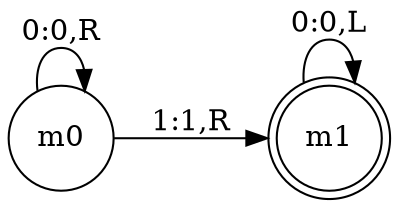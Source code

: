 digraph G {
    rankdir=LR;
    "m0" [shape=circle];
    "m1" [shape=doublecircle];
    "m0" -> "m0" [label="0:0,R"];
    "m0" -> "m1" [label="1:1,R"];
    "m1" -> "m1" [label="0:0,L"];
}
